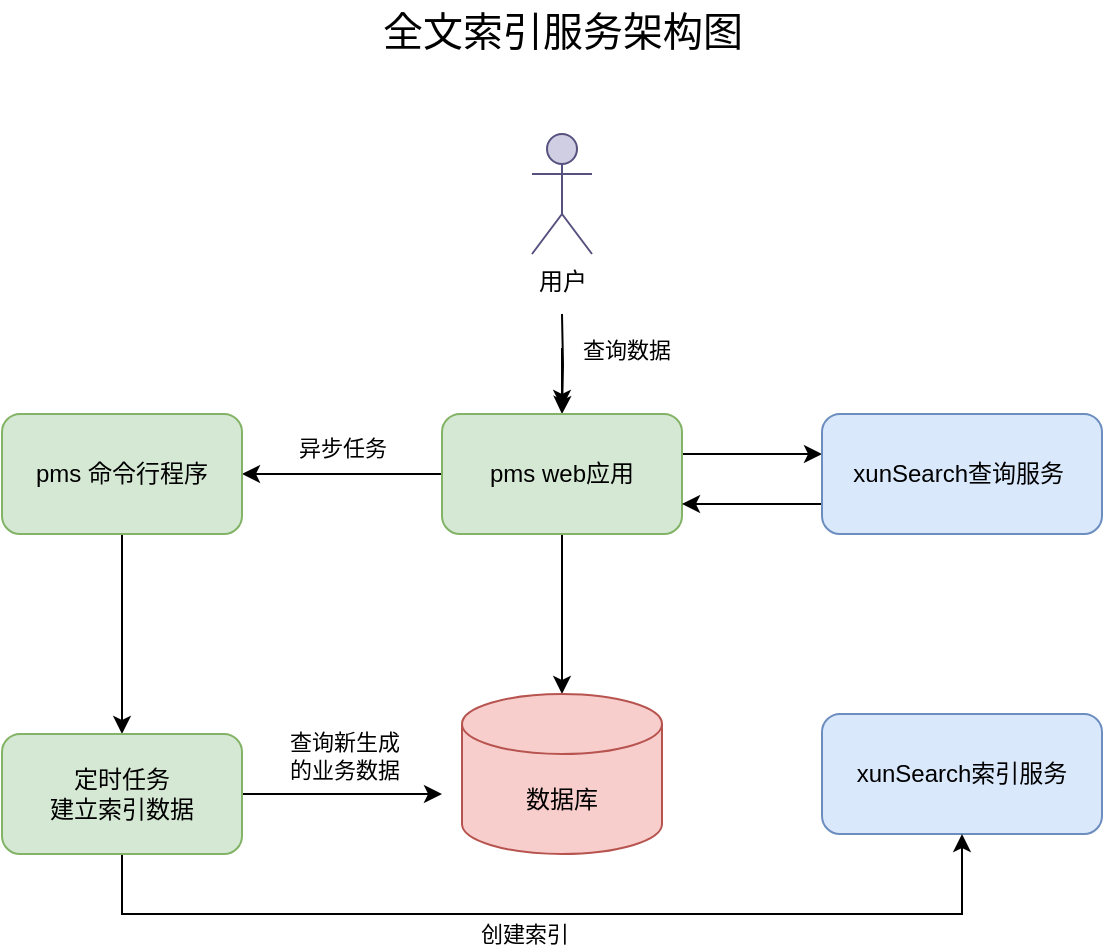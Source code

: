 <mxfile version="17.1.3" type="github">
  <diagram id="IxEaBiBY9RQ0BZ5e8lzB" name="Page-1">
    <mxGraphModel dx="1634" dy="684" grid="0" gridSize="10" guides="1" tooltips="1" connect="1" arrows="1" fold="1" page="0" pageScale="1" pageWidth="827" pageHeight="1169" math="0" shadow="0">
      <root>
        <mxCell id="0" />
        <mxCell id="1" parent="0" />
        <mxCell id="cor3wmo5FigD4dXmAoRj-5" style="edgeStyle=orthogonalEdgeStyle;rounded=0;orthogonalLoop=1;jettySize=auto;html=1;entryX=0.5;entryY=0;entryDx=0;entryDy=0;" edge="1" parent="1">
          <mxGeometry relative="1" as="geometry">
            <mxPoint x="230" y="177" as="sourcePoint" />
            <mxPoint x="230" y="207" as="targetPoint" />
          </mxGeometry>
        </mxCell>
        <mxCell id="cor3wmo5FigD4dXmAoRj-22" value="查询数据" style="edgeLabel;html=1;align=center;verticalAlign=middle;resizable=0;points=[];" vertex="1" connectable="0" parent="cor3wmo5FigD4dXmAoRj-5">
          <mxGeometry relative="1" as="geometry">
            <mxPoint x="32" y="-14" as="offset" />
          </mxGeometry>
        </mxCell>
        <mxCell id="cor3wmo5FigD4dXmAoRj-23" value="" style="edgeStyle=orthogonalEdgeStyle;rounded=0;orthogonalLoop=1;jettySize=auto;html=1;" edge="1" parent="1" target="cor3wmo5FigD4dXmAoRj-2">
          <mxGeometry relative="1" as="geometry">
            <mxPoint x="230" y="160" as="sourcePoint" />
          </mxGeometry>
        </mxCell>
        <mxCell id="cor3wmo5FigD4dXmAoRj-1" value="用户" style="shape=umlActor;verticalLabelPosition=bottom;verticalAlign=top;html=1;outlineConnect=0;fillColor=#d0cee2;strokeColor=#56517e;" vertex="1" parent="1">
          <mxGeometry x="215" y="70" width="30" height="60" as="geometry" />
        </mxCell>
        <mxCell id="cor3wmo5FigD4dXmAoRj-6" style="edgeStyle=orthogonalEdgeStyle;rounded=0;orthogonalLoop=1;jettySize=auto;html=1;exitX=1;exitY=0.25;exitDx=0;exitDy=0;entryX=0;entryY=0.25;entryDx=0;entryDy=0;" edge="1" parent="1">
          <mxGeometry relative="1" as="geometry">
            <mxPoint x="270" y="230" as="sourcePoint" />
            <mxPoint x="360" y="230" as="targetPoint" />
          </mxGeometry>
        </mxCell>
        <mxCell id="cor3wmo5FigD4dXmAoRj-10" style="edgeStyle=orthogonalEdgeStyle;rounded=0;orthogonalLoop=1;jettySize=auto;html=1;exitX=0.5;exitY=1;exitDx=0;exitDy=0;" edge="1" parent="1" source="cor3wmo5FigD4dXmAoRj-2" target="cor3wmo5FigD4dXmAoRj-8">
          <mxGeometry relative="1" as="geometry" />
        </mxCell>
        <mxCell id="cor3wmo5FigD4dXmAoRj-18" style="edgeStyle=orthogonalEdgeStyle;rounded=0;orthogonalLoop=1;jettySize=auto;html=1;entryX=1;entryY=0.5;entryDx=0;entryDy=0;" edge="1" parent="1" source="cor3wmo5FigD4dXmAoRj-2" target="cor3wmo5FigD4dXmAoRj-9">
          <mxGeometry relative="1" as="geometry">
            <mxPoint x="80" y="240" as="targetPoint" />
          </mxGeometry>
        </mxCell>
        <mxCell id="cor3wmo5FigD4dXmAoRj-19" value="异步任务" style="edgeLabel;html=1;align=center;verticalAlign=middle;resizable=0;points=[];" vertex="1" connectable="0" parent="cor3wmo5FigD4dXmAoRj-18">
          <mxGeometry x="0.005" relative="1" as="geometry">
            <mxPoint y="-13" as="offset" />
          </mxGeometry>
        </mxCell>
        <mxCell id="cor3wmo5FigD4dXmAoRj-2" value="pms web应用" style="rounded=1;whiteSpace=wrap;html=1;fillColor=#d5e8d4;strokeColor=#82b366;glass=0;sketch=0;shadow=0;" vertex="1" parent="1">
          <mxGeometry x="170" y="210" width="120" height="60" as="geometry" />
        </mxCell>
        <mxCell id="cor3wmo5FigD4dXmAoRj-7" style="edgeStyle=orthogonalEdgeStyle;rounded=0;orthogonalLoop=1;jettySize=auto;html=1;exitX=0;exitY=0.75;exitDx=0;exitDy=0;entryX=1;entryY=0.75;entryDx=0;entryDy=0;" edge="1" parent="1" source="cor3wmo5FigD4dXmAoRj-3" target="cor3wmo5FigD4dXmAoRj-2">
          <mxGeometry relative="1" as="geometry">
            <mxPoint x="300" y="250" as="targetPoint" />
            <Array as="points" />
          </mxGeometry>
        </mxCell>
        <mxCell id="cor3wmo5FigD4dXmAoRj-3" value="xunSearch查询服务&amp;nbsp;" style="rounded=1;whiteSpace=wrap;html=1;fillColor=#dae8fc;strokeColor=#6c8ebf;glass=0;sketch=0;shadow=0;" vertex="1" parent="1">
          <mxGeometry x="360" y="210" width="140" height="60" as="geometry" />
        </mxCell>
        <mxCell id="cor3wmo5FigD4dXmAoRj-4" value="xunSearch索引服务" style="rounded=1;whiteSpace=wrap;html=1;fillColor=#dae8fc;strokeColor=#6c8ebf;glass=0;sketch=0;shadow=0;" vertex="1" parent="1">
          <mxGeometry x="360" y="360" width="140" height="60" as="geometry" />
        </mxCell>
        <mxCell id="cor3wmo5FigD4dXmAoRj-8" value="数据库" style="shape=cylinder3;whiteSpace=wrap;html=1;boundedLbl=1;backgroundOutline=1;size=15;fillColor=#f8cecc;strokeColor=#b85450;" vertex="1" parent="1">
          <mxGeometry x="180" y="350" width="100" height="80" as="geometry" />
        </mxCell>
        <mxCell id="cor3wmo5FigD4dXmAoRj-12" style="edgeStyle=orthogonalEdgeStyle;rounded=0;orthogonalLoop=1;jettySize=auto;html=1;entryX=0.5;entryY=0;entryDx=0;entryDy=0;" edge="1" parent="1" source="cor3wmo5FigD4dXmAoRj-9" target="cor3wmo5FigD4dXmAoRj-11">
          <mxGeometry relative="1" as="geometry" />
        </mxCell>
        <mxCell id="cor3wmo5FigD4dXmAoRj-9" value="pms 命令行程序" style="rounded=1;whiteSpace=wrap;html=1;fillColor=#d5e8d4;strokeColor=#82b366;glass=0;sketch=0;shadow=0;" vertex="1" parent="1">
          <mxGeometry x="-50" y="210" width="120" height="60" as="geometry" />
        </mxCell>
        <mxCell id="cor3wmo5FigD4dXmAoRj-14" style="edgeStyle=orthogonalEdgeStyle;rounded=0;orthogonalLoop=1;jettySize=auto;html=1;" edge="1" parent="1" source="cor3wmo5FigD4dXmAoRj-11">
          <mxGeometry relative="1" as="geometry">
            <mxPoint x="430" y="420" as="targetPoint" />
            <Array as="points">
              <mxPoint x="10" y="460" />
              <mxPoint x="430" y="460" />
              <mxPoint x="430" y="423" />
            </Array>
          </mxGeometry>
        </mxCell>
        <mxCell id="cor3wmo5FigD4dXmAoRj-17" value="创建索引" style="edgeLabel;html=1;align=center;verticalAlign=middle;resizable=0;points=[];" vertex="1" connectable="0" parent="cor3wmo5FigD4dXmAoRj-14">
          <mxGeometry x="-0.17" y="-2" relative="1" as="geometry">
            <mxPoint x="27" y="8" as="offset" />
          </mxGeometry>
        </mxCell>
        <mxCell id="cor3wmo5FigD4dXmAoRj-15" style="edgeStyle=orthogonalEdgeStyle;rounded=0;orthogonalLoop=1;jettySize=auto;html=1;" edge="1" parent="1" source="cor3wmo5FigD4dXmAoRj-11">
          <mxGeometry relative="1" as="geometry">
            <mxPoint x="170" y="400" as="targetPoint" />
          </mxGeometry>
        </mxCell>
        <mxCell id="cor3wmo5FigD4dXmAoRj-16" value="查询新生成&lt;br&gt;的业务数据" style="edgeLabel;html=1;align=center;verticalAlign=middle;resizable=0;points=[];" vertex="1" connectable="0" parent="cor3wmo5FigD4dXmAoRj-15">
          <mxGeometry x="0.02" y="1" relative="1" as="geometry">
            <mxPoint y="-19" as="offset" />
          </mxGeometry>
        </mxCell>
        <mxCell id="cor3wmo5FigD4dXmAoRj-11" value="定时任务&lt;br&gt;建立索引数据" style="rounded=1;whiteSpace=wrap;html=1;fillColor=#d5e8d4;strokeColor=#82b366;glass=0;sketch=0;shadow=0;" vertex="1" parent="1">
          <mxGeometry x="-50" y="370" width="120" height="60" as="geometry" />
        </mxCell>
        <mxCell id="cor3wmo5FigD4dXmAoRj-24" value="全文索引服务架构图" style="text;html=1;strokeColor=none;fillColor=none;align=center;verticalAlign=middle;whiteSpace=wrap;rounded=0;shadow=0;glass=0;dashed=1;sketch=0;fontSize=20;" vertex="1" parent="1">
          <mxGeometry x="127.5" y="3" width="205" height="30" as="geometry" />
        </mxCell>
      </root>
    </mxGraphModel>
  </diagram>
</mxfile>
